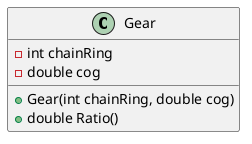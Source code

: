 @startuml

class Gear {
    - int chainRing
    - double cog
    + Gear(int chainRing, double cog)
    + double Ratio()

}

@enduml
